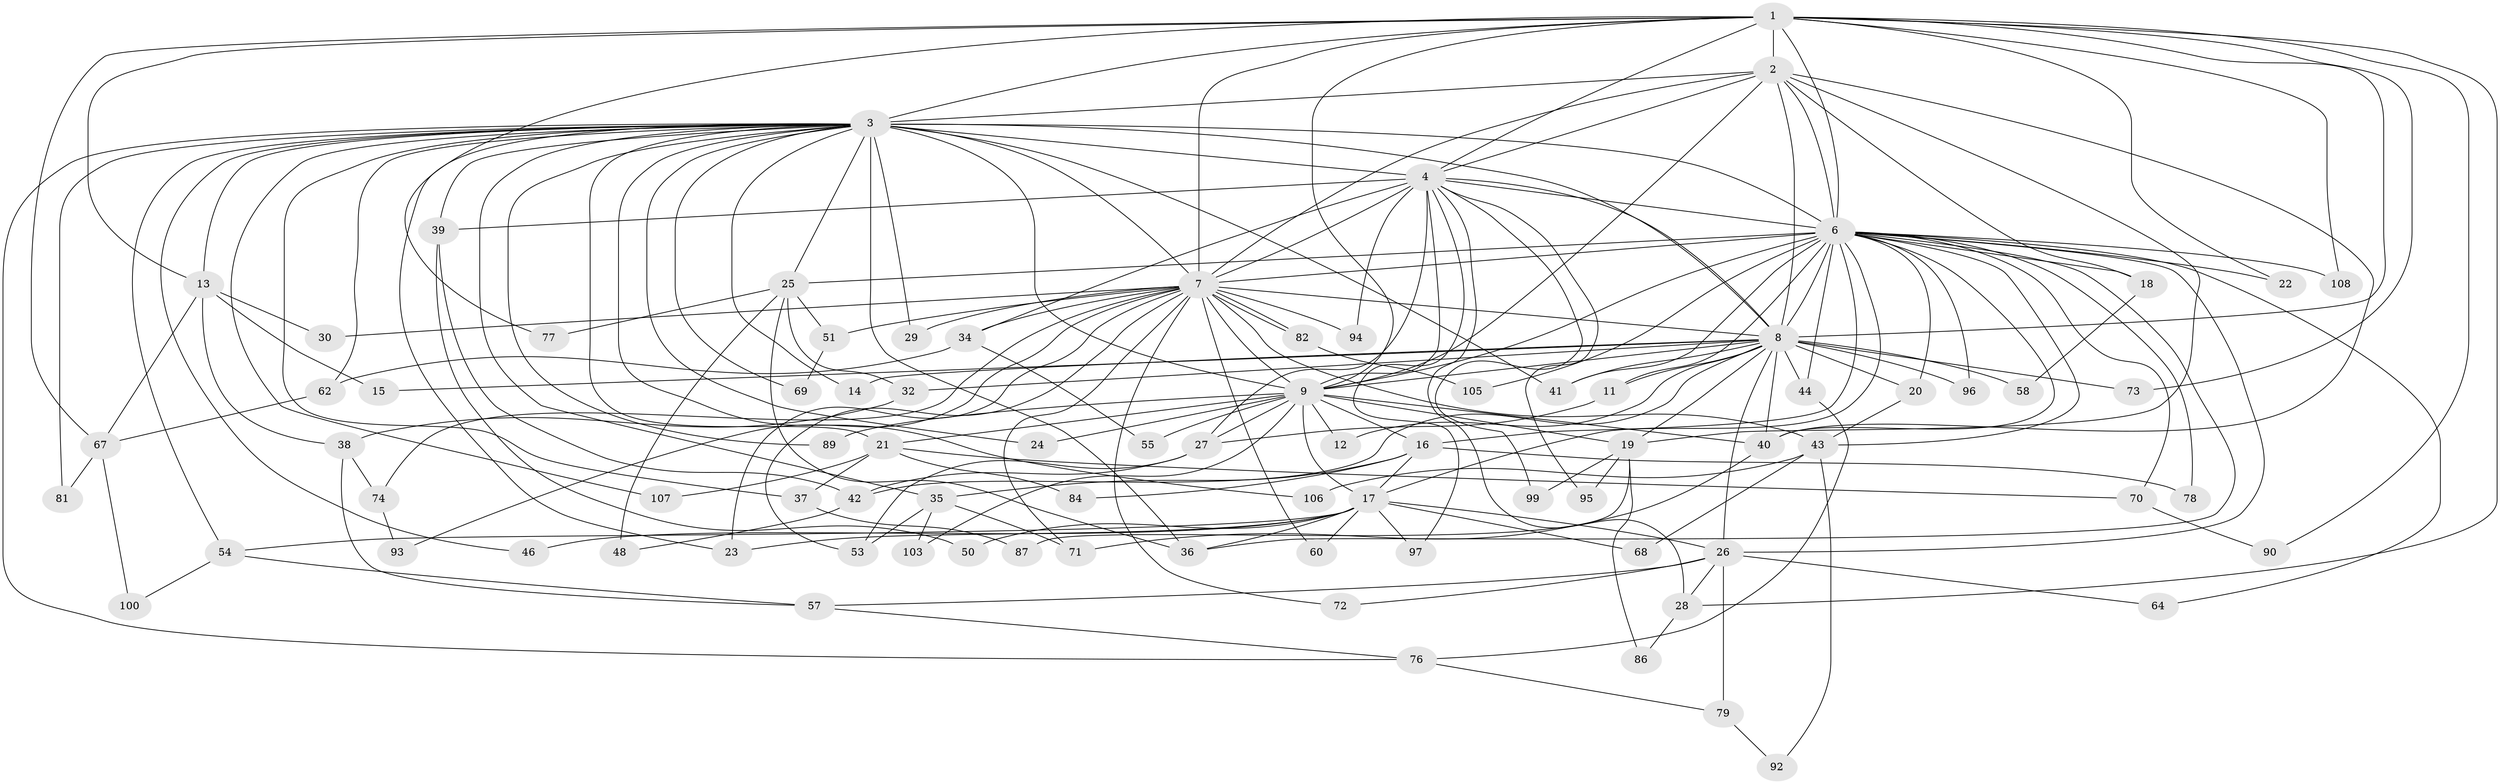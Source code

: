// original degree distribution, {17: 0.018518518518518517, 13: 0.009259259259259259, 20: 0.009259259259259259, 21: 0.018518518518518517, 22: 0.009259259259259259, 25: 0.009259259259259259, 24: 0.009259259259259259, 15: 0.009259259259259259, 3: 0.19444444444444445, 2: 0.5092592592592593, 6: 0.037037037037037035, 10: 0.009259259259259259, 5: 0.037037037037037035, 8: 0.018518518518518517, 4: 0.10185185185185185}
// Generated by graph-tools (version 1.1) at 2025/10/02/27/25 16:10:56]
// undirected, 84 vertices, 198 edges
graph export_dot {
graph [start="1"]
  node [color=gray90,style=filled];
  1 [super="+85"];
  2;
  3 [super="+5"];
  4 [super="+45"];
  6 [super="+10"];
  7 [super="+47"];
  8 [super="+49"];
  9 [super="+83"];
  11;
  12;
  13;
  14 [super="+31"];
  15;
  16;
  17 [super="+33"];
  18;
  19 [super="+66"];
  20;
  21 [super="+61"];
  22;
  23 [super="+52"];
  24;
  25 [super="+63"];
  26 [super="+102"];
  27;
  28;
  29;
  30;
  32;
  34;
  35 [super="+56"];
  36 [super="+101"];
  37;
  38 [super="+65"];
  39;
  40 [super="+80"];
  41 [super="+98"];
  42 [super="+75"];
  43 [super="+59"];
  44;
  46;
  48;
  50;
  51;
  53;
  54;
  55;
  57;
  58;
  60;
  62;
  64;
  67 [super="+91"];
  68;
  69;
  70;
  71 [super="+104"];
  72;
  73;
  74;
  76 [super="+88"];
  77;
  78;
  79;
  81;
  82;
  84;
  86;
  87;
  89;
  90;
  92;
  93;
  94;
  95;
  96;
  97;
  99;
  100;
  103;
  105;
  106;
  107;
  108;
  1 -- 2;
  1 -- 3 [weight=2];
  1 -- 4;
  1 -- 6 [weight=2];
  1 -- 7;
  1 -- 8;
  1 -- 9;
  1 -- 13;
  1 -- 22;
  1 -- 73;
  1 -- 77;
  1 -- 90;
  1 -- 108;
  1 -- 67;
  1 -- 28;
  2 -- 3 [weight=2];
  2 -- 4;
  2 -- 6 [weight=2];
  2 -- 7 [weight=2];
  2 -- 8;
  2 -- 9;
  2 -- 18;
  2 -- 19;
  2 -- 40;
  3 -- 4 [weight=2];
  3 -- 6 [weight=4];
  3 -- 7 [weight=2];
  3 -- 8 [weight=2];
  3 -- 9 [weight=3];
  3 -- 13;
  3 -- 23;
  3 -- 25;
  3 -- 29;
  3 -- 39;
  3 -- 54;
  3 -- 62;
  3 -- 69;
  3 -- 81;
  3 -- 106;
  3 -- 14 [weight=2];
  3 -- 21;
  3 -- 24;
  3 -- 89;
  3 -- 35;
  3 -- 36;
  3 -- 37;
  3 -- 41;
  3 -- 107;
  3 -- 46;
  3 -- 76;
  4 -- 6 [weight=2];
  4 -- 7;
  4 -- 8;
  4 -- 9;
  4 -- 28;
  4 -- 34;
  4 -- 39;
  4 -- 94;
  4 -- 95;
  4 -- 97;
  4 -- 99;
  4 -- 27;
  6 -- 7 [weight=2];
  6 -- 8 [weight=2];
  6 -- 9 [weight=2];
  6 -- 11;
  6 -- 16;
  6 -- 18;
  6 -- 20;
  6 -- 22;
  6 -- 25;
  6 -- 26;
  6 -- 40;
  6 -- 41;
  6 -- 78;
  6 -- 96;
  6 -- 64;
  6 -- 70;
  6 -- 105;
  6 -- 44;
  6 -- 108;
  6 -- 17;
  6 -- 43;
  6 -- 36;
  7 -- 8;
  7 -- 9;
  7 -- 23;
  7 -- 29;
  7 -- 30;
  7 -- 34;
  7 -- 43;
  7 -- 51;
  7 -- 53;
  7 -- 60;
  7 -- 71;
  7 -- 72;
  7 -- 74;
  7 -- 82;
  7 -- 82;
  7 -- 93;
  7 -- 94;
  8 -- 9;
  8 -- 11;
  8 -- 12;
  8 -- 14;
  8 -- 15;
  8 -- 19;
  8 -- 20;
  8 -- 26;
  8 -- 32;
  8 -- 42;
  8 -- 44;
  8 -- 58;
  8 -- 73;
  8 -- 96;
  8 -- 40;
  8 -- 41;
  9 -- 12;
  9 -- 16;
  9 -- 17;
  9 -- 19;
  9 -- 21;
  9 -- 24;
  9 -- 27;
  9 -- 40;
  9 -- 55;
  9 -- 89;
  9 -- 103;
  11 -- 27;
  13 -- 15;
  13 -- 30;
  13 -- 38;
  13 -- 67;
  16 -- 35;
  16 -- 78;
  16 -- 84;
  16 -- 17;
  17 -- 36;
  17 -- 50;
  17 -- 54;
  17 -- 60;
  17 -- 68;
  17 -- 97;
  17 -- 46;
  17 -- 23;
  17 -- 26;
  18 -- 58;
  19 -- 95;
  19 -- 99;
  19 -- 86;
  19 -- 87;
  20 -- 43;
  21 -- 37;
  21 -- 70;
  21 -- 84;
  21 -- 107;
  25 -- 32;
  25 -- 48;
  25 -- 51;
  25 -- 36;
  25 -- 77;
  26 -- 28;
  26 -- 57;
  26 -- 64;
  26 -- 72;
  26 -- 79;
  27 -- 53;
  27 -- 42;
  28 -- 86;
  32 -- 38;
  34 -- 55;
  34 -- 62;
  35 -- 53;
  35 -- 103;
  35 -- 71;
  37 -- 87;
  38 -- 57;
  38 -- 74;
  39 -- 42;
  39 -- 50;
  40 -- 71;
  42 -- 48;
  43 -- 68;
  43 -- 92;
  43 -- 106;
  44 -- 76;
  51 -- 69;
  54 -- 57;
  54 -- 100;
  57 -- 76;
  62 -- 67;
  67 -- 81;
  67 -- 100;
  70 -- 90;
  74 -- 93;
  76 -- 79;
  79 -- 92;
  82 -- 105;
}
